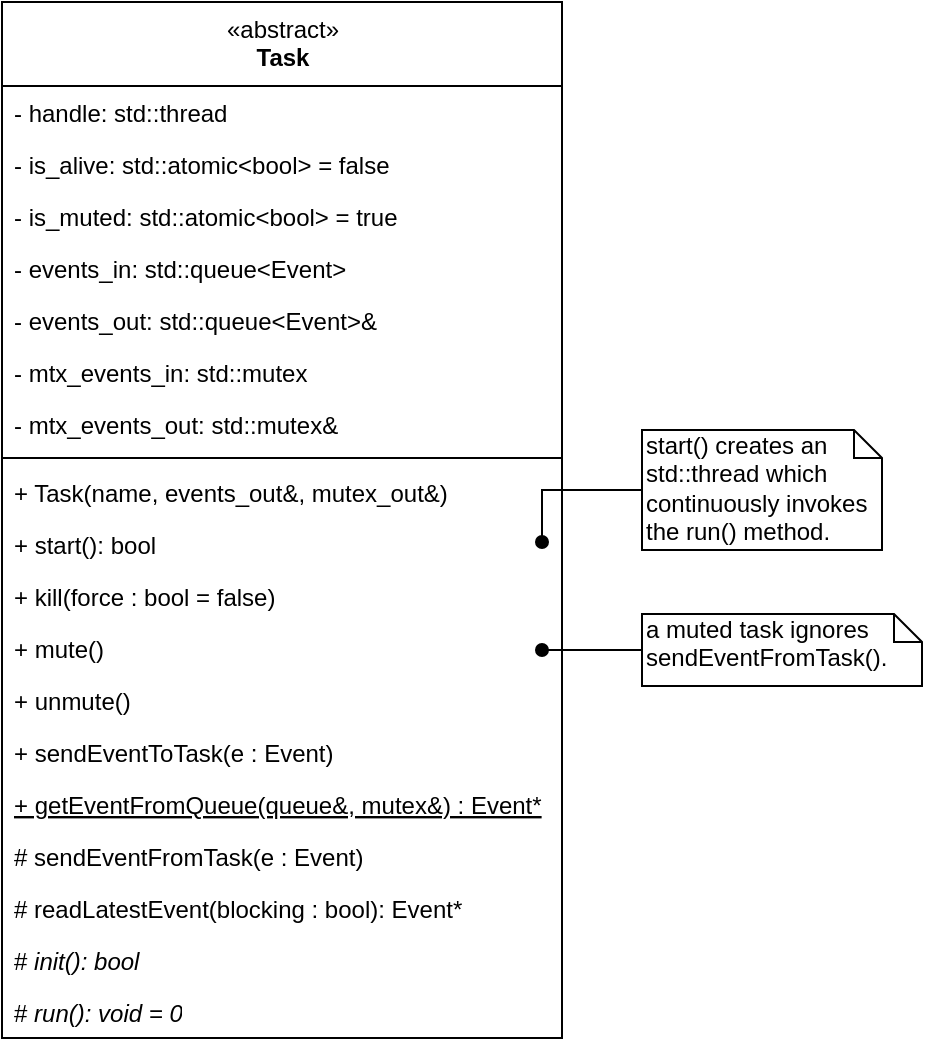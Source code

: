 <mxfile compressed="false" version="14.1.8" type="device">
  <diagram id="njPW_tboIVseyxhEBPLP" name="Page-1">
    <mxGraphModel dx="905" dy="672" grid="1" gridSize="10" guides="1" tooltips="1" connect="1" arrows="1" fold="1" page="1" pageScale="1" pageWidth="1100" pageHeight="850" math="0" shadow="0">
      <root>
        <mxCell id="0" />
        <mxCell id="1" parent="0" />
        <mxCell id="Oq4AOCG_8XORU7gmd54b-26" value="start() creates an std::thread which continuously invokes the run() method." style="shape=note;whiteSpace=wrap;html=1;size=14;verticalAlign=top;align=left;spacingTop=-6;" parent="1" vertex="1">
          <mxGeometry x="400" y="294" width="120" height="60" as="geometry" />
        </mxCell>
        <object label="&lt;span style=&quot;font-weight: normal&quot;&gt;«abstract»&lt;br&gt;&lt;/span&gt;Task" Reference="https://stackoverflow.com/a/40255633" id="Oq4AOCG_8XORU7gmd54b-20">
          <mxCell style="swimlane;fontStyle=1;align=center;verticalAlign=top;childLayout=stackLayout;horizontal=1;startSize=42;horizontalStack=0;resizeParent=1;resizeParentMax=0;resizeLast=0;collapsible=1;marginBottom=0;html=1;" parent="1" vertex="1">
            <mxGeometry x="80" y="80" width="280" height="518" as="geometry">
              <mxRectangle x="80" y="80" width="90" height="42" as="alternateBounds" />
            </mxGeometry>
          </mxCell>
        </object>
        <mxCell id="FfK1kQkvp-mUVUn6hDS0-1" value="- handle: std::thread" style="text;strokeColor=none;fillColor=none;align=left;verticalAlign=top;spacingLeft=4;spacingRight=4;overflow=hidden;rotatable=0;points=[[0,0.5],[1,0.5]];portConstraint=eastwest;" parent="Oq4AOCG_8XORU7gmd54b-20" vertex="1">
          <mxGeometry y="42" width="280" height="26" as="geometry" />
        </mxCell>
        <mxCell id="VliTJrwRz1mfwgOG9LFT-1" value="- is_alive: std::atomic&lt;bool&gt; = false" style="text;strokeColor=none;fillColor=none;align=left;verticalAlign=top;spacingLeft=4;spacingRight=4;overflow=hidden;rotatable=0;points=[[0,0.5],[1,0.5]];portConstraint=eastwest;" parent="Oq4AOCG_8XORU7gmd54b-20" vertex="1">
          <mxGeometry y="68" width="280" height="26" as="geometry" />
        </mxCell>
        <mxCell id="d8CSZSj1F7NamnzfL7Gf-14" value="- is_muted: std::atomic&lt;bool&gt; = true" style="text;strokeColor=none;fillColor=none;align=left;verticalAlign=top;spacingLeft=4;spacingRight=4;overflow=hidden;rotatable=0;points=[[0,0.5],[1,0.5]];portConstraint=eastwest;" parent="Oq4AOCG_8XORU7gmd54b-20" vertex="1">
          <mxGeometry y="94" width="280" height="26" as="geometry" />
        </mxCell>
        <mxCell id="d8CSZSj1F7NamnzfL7Gf-1" value="- events_in: std::queue&lt;Event&gt;" style="text;strokeColor=none;fillColor=none;align=left;verticalAlign=top;spacingLeft=4;spacingRight=4;overflow=hidden;rotatable=0;points=[[0,0.5],[1,0.5]];portConstraint=eastwest;" parent="Oq4AOCG_8XORU7gmd54b-20" vertex="1">
          <mxGeometry y="120" width="280" height="26" as="geometry" />
        </mxCell>
        <mxCell id="d8CSZSj1F7NamnzfL7Gf-2" value="- events_out: std::queue&lt;Event&gt;&amp;" style="text;strokeColor=none;fillColor=none;align=left;verticalAlign=top;spacingLeft=4;spacingRight=4;overflow=hidden;rotatable=0;points=[[0,0.5],[1,0.5]];portConstraint=eastwest;" parent="Oq4AOCG_8XORU7gmd54b-20" vertex="1">
          <mxGeometry y="146" width="280" height="26" as="geometry" />
        </mxCell>
        <mxCell id="d8CSZSj1F7NamnzfL7Gf-3" value="- mtx_events_in: std::mutex" style="text;strokeColor=none;fillColor=none;align=left;verticalAlign=top;spacingLeft=4;spacingRight=4;overflow=hidden;rotatable=0;points=[[0,0.5],[1,0.5]];portConstraint=eastwest;" parent="Oq4AOCG_8XORU7gmd54b-20" vertex="1">
          <mxGeometry y="172" width="280" height="26" as="geometry" />
        </mxCell>
        <mxCell id="d8CSZSj1F7NamnzfL7Gf-4" value="- mtx_events_out: std::mutex&amp;" style="text;strokeColor=none;fillColor=none;align=left;verticalAlign=top;spacingLeft=4;spacingRight=4;overflow=hidden;rotatable=0;points=[[0,0.5],[1,0.5]];portConstraint=eastwest;" parent="Oq4AOCG_8XORU7gmd54b-20" vertex="1">
          <mxGeometry y="198" width="280" height="26" as="geometry" />
        </mxCell>
        <mxCell id="Oq4AOCG_8XORU7gmd54b-22" value="" style="line;strokeWidth=1;fillColor=none;align=left;verticalAlign=middle;spacingTop=-1;spacingLeft=3;spacingRight=3;rotatable=0;labelPosition=right;points=[];portConstraint=eastwest;" parent="Oq4AOCG_8XORU7gmd54b-20" vertex="1">
          <mxGeometry y="224" width="280" height="8" as="geometry" />
        </mxCell>
        <mxCell id="Oq4AOCG_8XORU7gmd54b-23" value="+ Task(name, events_out&amp;, mutex_out&amp;)" style="text;strokeColor=none;fillColor=none;align=left;verticalAlign=top;spacingLeft=4;spacingRight=4;overflow=hidden;rotatable=0;points=[[0,0.5],[1,0.5]];portConstraint=eastwest;" parent="Oq4AOCG_8XORU7gmd54b-20" vertex="1">
          <mxGeometry y="232" width="280" height="26" as="geometry" />
        </mxCell>
        <mxCell id="AUbQxiVMRGStYWMReITR-24" value="+ start(): bool" style="text;strokeColor=none;fillColor=none;align=left;verticalAlign=top;spacingLeft=4;spacingRight=4;overflow=hidden;rotatable=0;points=[[0,0.5],[1,0.5]];portConstraint=eastwest;" vertex="1" parent="Oq4AOCG_8XORU7gmd54b-20">
          <mxGeometry y="258" width="280" height="26" as="geometry" />
        </mxCell>
        <mxCell id="d8CSZSj1F7NamnzfL7Gf-22" value="+ kill(force : bool = false)" style="text;strokeColor=none;fillColor=none;align=left;verticalAlign=top;spacingLeft=4;spacingRight=4;overflow=hidden;rotatable=0;points=[[0,0.5],[1,0.5]];portConstraint=eastwest;" parent="Oq4AOCG_8XORU7gmd54b-20" vertex="1">
          <mxGeometry y="284" width="280" height="26" as="geometry" />
        </mxCell>
        <mxCell id="d8CSZSj1F7NamnzfL7Gf-17" value="+ mute()" style="text;strokeColor=none;fillColor=none;align=left;verticalAlign=top;spacingLeft=4;spacingRight=4;overflow=hidden;rotatable=0;points=[[0,0.5],[1,0.5]];portConstraint=eastwest;" parent="Oq4AOCG_8XORU7gmd54b-20" vertex="1">
          <mxGeometry y="310" width="280" height="26" as="geometry" />
        </mxCell>
        <mxCell id="d8CSZSj1F7NamnzfL7Gf-16" value="+ unmute()" style="text;strokeColor=none;fillColor=none;align=left;verticalAlign=top;spacingLeft=4;spacingRight=4;overflow=hidden;rotatable=0;points=[[0,0.5],[1,0.5]];portConstraint=eastwest;" parent="Oq4AOCG_8XORU7gmd54b-20" vertex="1">
          <mxGeometry y="336" width="280" height="26" as="geometry" />
        </mxCell>
        <mxCell id="d8CSZSj1F7NamnzfL7Gf-9" value="+ sendEventToTask(e : Event)" style="text;strokeColor=none;fillColor=none;align=left;verticalAlign=top;spacingLeft=4;spacingRight=4;overflow=hidden;rotatable=0;points=[[0,0.5],[1,0.5]];portConstraint=eastwest;" parent="Oq4AOCG_8XORU7gmd54b-20" vertex="1">
          <mxGeometry y="362" width="280" height="26" as="geometry" />
        </mxCell>
        <mxCell id="s6B3BnZayoIFjY02K1m--1" value="+ getEventFromQueue(queue&amp;, mutex&amp;) : Event*" style="text;strokeColor=none;fillColor=none;align=left;verticalAlign=top;spacingLeft=4;spacingRight=4;overflow=hidden;rotatable=0;points=[[0,0.5],[1,0.5]];portConstraint=eastwest;fontStyle=4" parent="Oq4AOCG_8XORU7gmd54b-20" vertex="1">
          <mxGeometry y="388" width="280" height="26" as="geometry" />
        </mxCell>
        <mxCell id="d8CSZSj1F7NamnzfL7Gf-15" value="# sendEventFromTask(e : Event)" style="text;strokeColor=none;fillColor=none;align=left;verticalAlign=top;spacingLeft=4;spacingRight=4;overflow=hidden;rotatable=0;points=[[0,0.5],[1,0.5]];portConstraint=eastwest;" parent="Oq4AOCG_8XORU7gmd54b-20" vertex="1">
          <mxGeometry y="414" width="280" height="26" as="geometry" />
        </mxCell>
        <mxCell id="d8CSZSj1F7NamnzfL7Gf-19" value="# readLatestEvent(blocking : bool): Event*" style="text;strokeColor=none;fillColor=none;align=left;verticalAlign=top;spacingLeft=4;spacingRight=4;overflow=hidden;rotatable=0;points=[[0,0.5],[1,0.5]];portConstraint=eastwest;" parent="Oq4AOCG_8XORU7gmd54b-20" vertex="1">
          <mxGeometry y="440" width="280" height="26" as="geometry" />
        </mxCell>
        <mxCell id="Oq4AOCG_8XORU7gmd54b-24" value="&lt;span style=&quot;font-style: normal&quot;&gt;#&lt;/span&gt; init(): bool" style="text;strokeColor=none;fillColor=none;align=left;verticalAlign=top;spacingLeft=4;spacingRight=4;overflow=hidden;rotatable=0;points=[[0,0.5],[1,0.5]];portConstraint=eastwest;fontStyle=2;html=1;" parent="Oq4AOCG_8XORU7gmd54b-20" vertex="1">
          <mxGeometry y="466" width="280" height="26" as="geometry" />
        </mxCell>
        <mxCell id="Oq4AOCG_8XORU7gmd54b-25" value="&lt;span style=&quot;font-style: normal&quot;&gt;#&lt;/span&gt; run(): void = 0" style="text;strokeColor=none;fillColor=none;align=left;verticalAlign=top;spacingLeft=4;spacingRight=4;overflow=hidden;rotatable=0;points=[[0,0.5],[1,0.5]];portConstraint=eastwest;fontStyle=2;html=1;" parent="Oq4AOCG_8XORU7gmd54b-20" vertex="1">
          <mxGeometry y="492" width="280" height="26" as="geometry" />
        </mxCell>
        <mxCell id="Oq4AOCG_8XORU7gmd54b-27" style="edgeStyle=orthogonalEdgeStyle;rounded=0;orthogonalLoop=1;jettySize=auto;html=1;endArrow=oval;endFill=1;" parent="1" source="Oq4AOCG_8XORU7gmd54b-26" edge="1">
          <mxGeometry relative="1" as="geometry">
            <mxPoint x="350" y="350" as="targetPoint" />
            <Array as="points">
              <mxPoint x="350" y="324" />
            </Array>
          </mxGeometry>
        </mxCell>
        <mxCell id="d8CSZSj1F7NamnzfL7Gf-20" value="a muted task ignores&lt;br&gt;&lt;span&gt;sendEventFromTask&lt;/span&gt;()." style="shape=note;whiteSpace=wrap;html=1;size=14;verticalAlign=top;align=left;spacingTop=-6;" parent="1" vertex="1">
          <mxGeometry x="400" y="386" width="140" height="36" as="geometry" />
        </mxCell>
        <mxCell id="d8CSZSj1F7NamnzfL7Gf-21" style="edgeStyle=orthogonalEdgeStyle;rounded=0;orthogonalLoop=1;jettySize=auto;html=1;endArrow=oval;endFill=1;" parent="1" source="d8CSZSj1F7NamnzfL7Gf-20" edge="1">
          <mxGeometry relative="1" as="geometry">
            <mxPoint x="350" y="404" as="targetPoint" />
          </mxGeometry>
        </mxCell>
      </root>
    </mxGraphModel>
  </diagram>
</mxfile>
